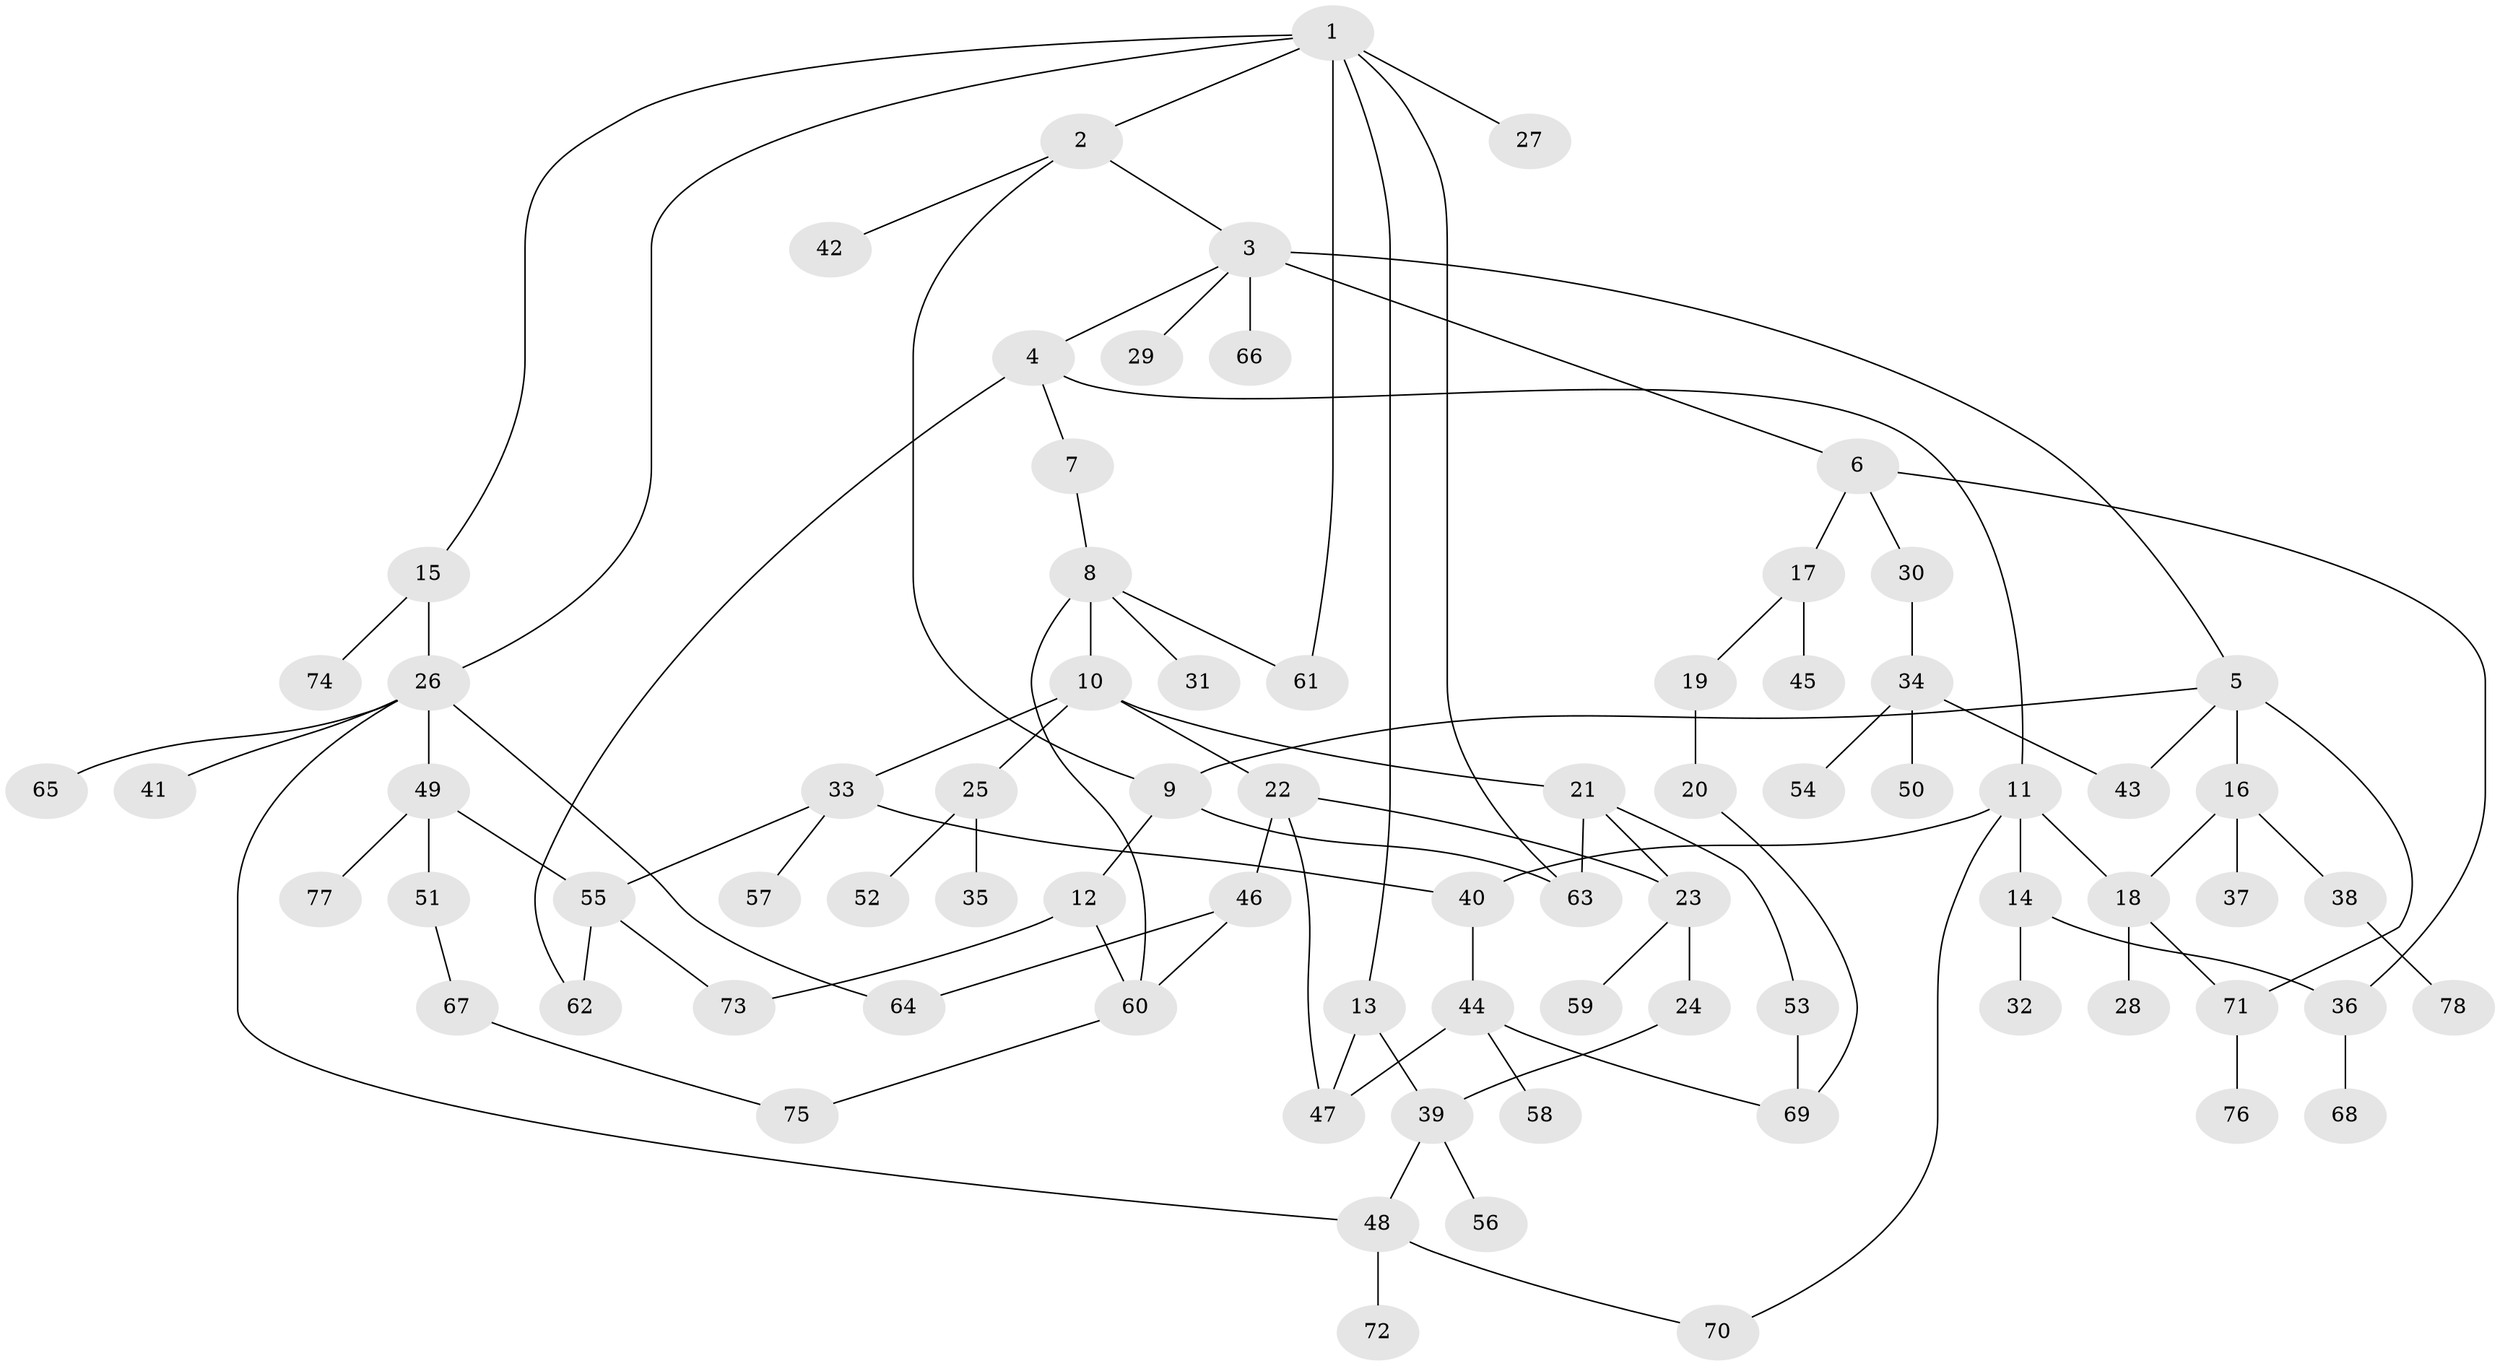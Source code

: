 // coarse degree distribution, {8: 0.04, 3: 0.14, 4: 0.12, 5: 0.12, 6: 0.04, 7: 0.02, 2: 0.24, 1: 0.28}
// Generated by graph-tools (version 1.1) at 2025/41/03/06/25 10:41:26]
// undirected, 78 vertices, 102 edges
graph export_dot {
graph [start="1"]
  node [color=gray90,style=filled];
  1;
  2;
  3;
  4;
  5;
  6;
  7;
  8;
  9;
  10;
  11;
  12;
  13;
  14;
  15;
  16;
  17;
  18;
  19;
  20;
  21;
  22;
  23;
  24;
  25;
  26;
  27;
  28;
  29;
  30;
  31;
  32;
  33;
  34;
  35;
  36;
  37;
  38;
  39;
  40;
  41;
  42;
  43;
  44;
  45;
  46;
  47;
  48;
  49;
  50;
  51;
  52;
  53;
  54;
  55;
  56;
  57;
  58;
  59;
  60;
  61;
  62;
  63;
  64;
  65;
  66;
  67;
  68;
  69;
  70;
  71;
  72;
  73;
  74;
  75;
  76;
  77;
  78;
  1 -- 2;
  1 -- 13;
  1 -- 15;
  1 -- 27;
  1 -- 61;
  1 -- 63;
  1 -- 26;
  2 -- 3;
  2 -- 42;
  2 -- 9;
  3 -- 4;
  3 -- 5;
  3 -- 6;
  3 -- 29;
  3 -- 66;
  4 -- 7;
  4 -- 11;
  4 -- 62;
  5 -- 9;
  5 -- 16;
  5 -- 43;
  5 -- 71;
  6 -- 17;
  6 -- 30;
  6 -- 36;
  7 -- 8;
  8 -- 10;
  8 -- 31;
  8 -- 60;
  8 -- 61;
  9 -- 12;
  9 -- 63;
  10 -- 21;
  10 -- 22;
  10 -- 25;
  10 -- 33;
  11 -- 14;
  11 -- 70;
  11 -- 18;
  11 -- 40;
  12 -- 60;
  12 -- 73;
  13 -- 47;
  13 -- 39;
  14 -- 32;
  14 -- 36;
  15 -- 26;
  15 -- 74;
  16 -- 18;
  16 -- 37;
  16 -- 38;
  17 -- 19;
  17 -- 45;
  18 -- 28;
  18 -- 71;
  19 -- 20;
  20 -- 69;
  21 -- 23;
  21 -- 53;
  21 -- 63;
  22 -- 46;
  22 -- 23;
  22 -- 47;
  23 -- 24;
  23 -- 59;
  24 -- 39;
  25 -- 35;
  25 -- 52;
  26 -- 41;
  26 -- 48;
  26 -- 49;
  26 -- 64;
  26 -- 65;
  30 -- 34;
  33 -- 40;
  33 -- 55;
  33 -- 57;
  34 -- 50;
  34 -- 54;
  34 -- 43;
  36 -- 68;
  38 -- 78;
  39 -- 56;
  39 -- 48;
  40 -- 44;
  44 -- 58;
  44 -- 69;
  44 -- 47;
  46 -- 64;
  46 -- 60;
  48 -- 70;
  48 -- 72;
  49 -- 51;
  49 -- 77;
  49 -- 55;
  51 -- 67;
  53 -- 69;
  55 -- 62;
  55 -- 73;
  60 -- 75;
  67 -- 75;
  71 -- 76;
}
